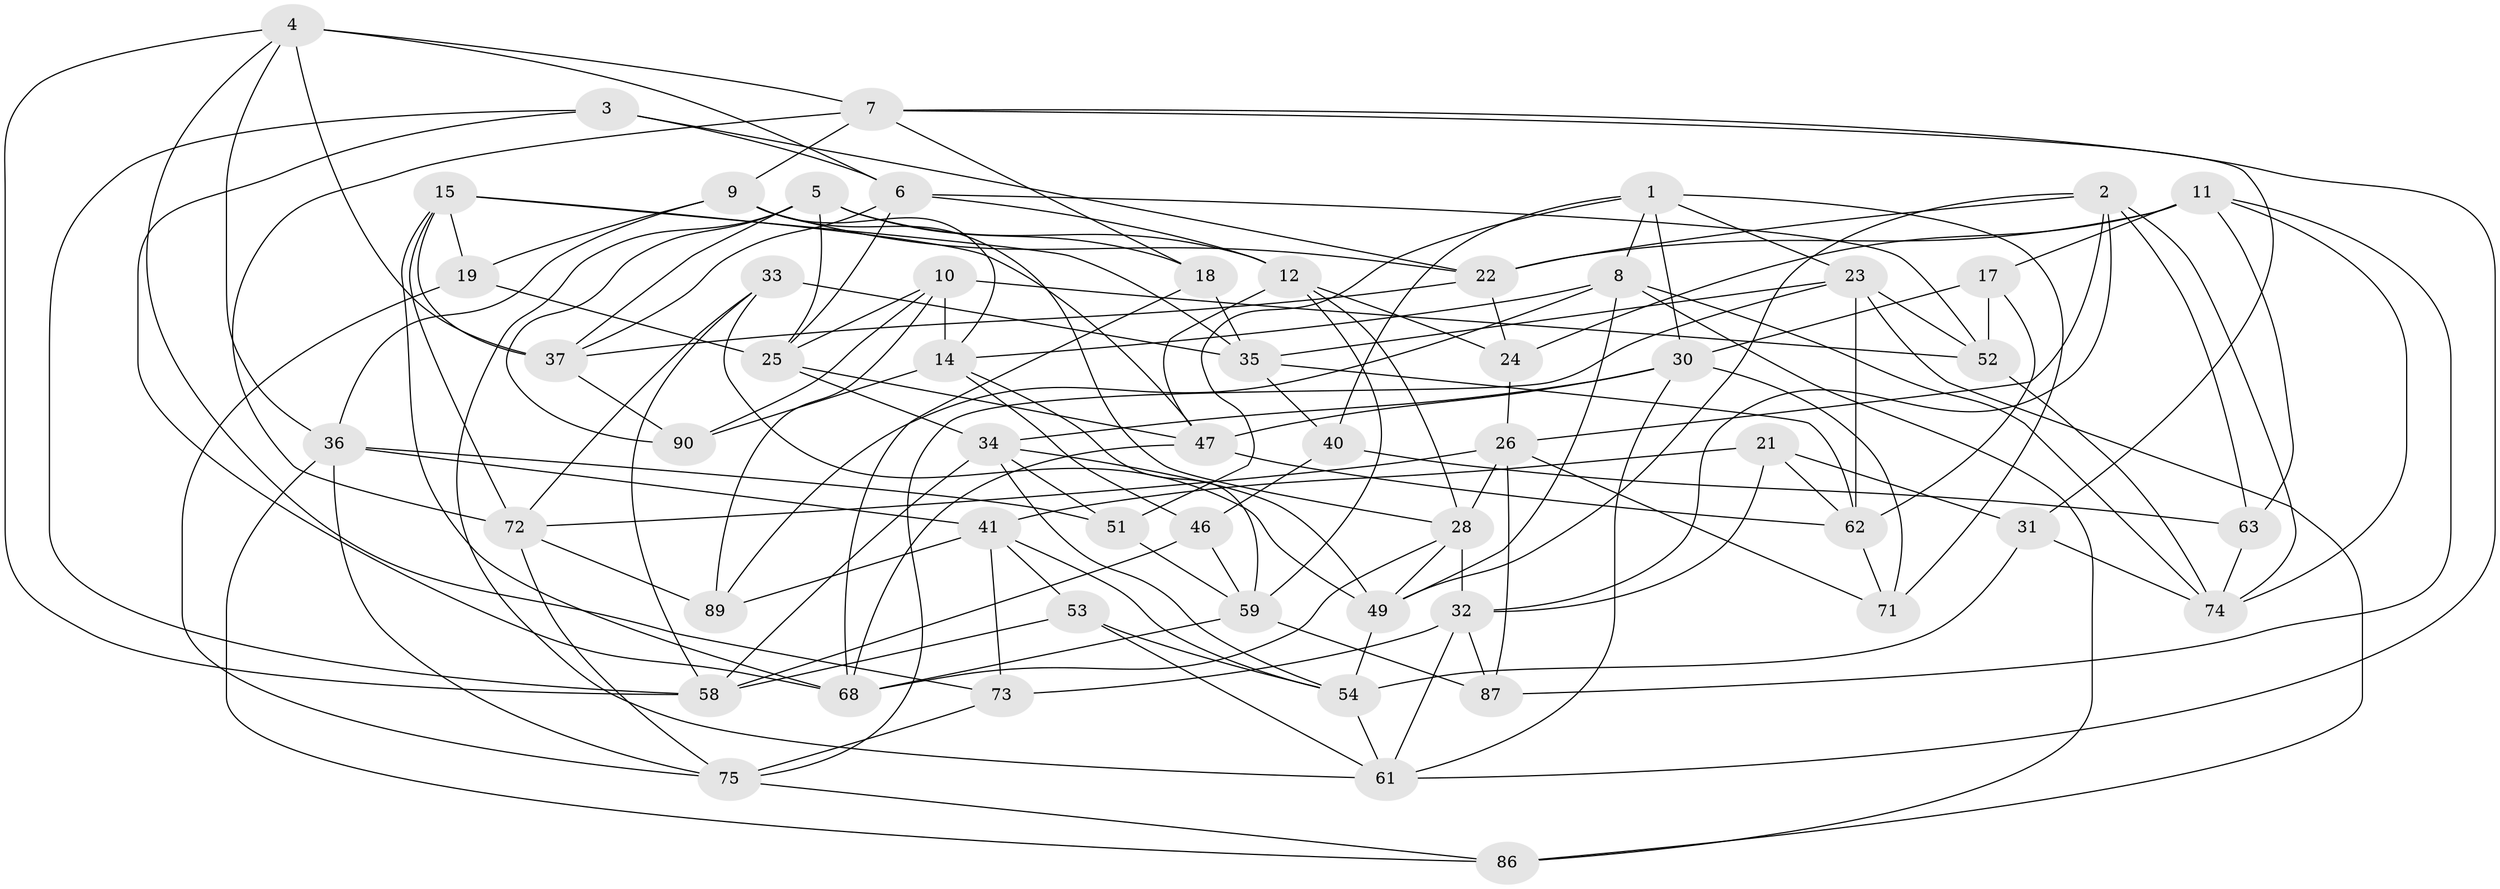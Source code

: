 // original degree distribution, {4: 1.0}
// Generated by graph-tools (version 1.1) at 2025/42/03/06/25 10:42:22]
// undirected, 56 vertices, 148 edges
graph export_dot {
graph [start="1"]
  node [color=gray90,style=filled];
  1 [super="+43"];
  2 [super="+64"];
  3;
  4 [super="+20"];
  5 [super="+13"];
  6 [super="+16"];
  7 [super="+77"];
  8 [super="+44"];
  9 [super="+85"];
  10 [super="+29"];
  11 [super="+48"];
  12 [super="+82"];
  14 [super="+50"];
  15 [super="+56"];
  17;
  18;
  19;
  21;
  22 [super="+42"];
  23 [super="+27"];
  24;
  25 [super="+38"];
  26 [super="+66"];
  28 [super="+67"];
  30 [super="+69"];
  31;
  32 [super="+79"];
  33;
  34 [super="+84"];
  35 [super="+39"];
  36 [super="+92"];
  37 [super="+45"];
  40;
  41 [super="+83"];
  46;
  47 [super="+57"];
  49 [super="+55"];
  51;
  52 [super="+70"];
  53;
  54 [super="+80"];
  58 [super="+65"];
  59 [super="+60"];
  61 [super="+81"];
  62 [super="+76"];
  63;
  68 [super="+93"];
  71;
  72 [super="+88"];
  73;
  74 [super="+91"];
  75 [super="+78"];
  86;
  87;
  89;
  90;
  1 -- 51;
  1 -- 23;
  1 -- 30;
  1 -- 8;
  1 -- 40;
  1 -- 71;
  2 -- 26;
  2 -- 63;
  2 -- 32;
  2 -- 49;
  2 -- 74;
  2 -- 22;
  3 -- 68;
  3 -- 22;
  3 -- 58;
  3 -- 6;
  4 -- 7;
  4 -- 73;
  4 -- 58;
  4 -- 37;
  4 -- 36;
  4 -- 6;
  5 -- 90;
  5 -- 25;
  5 -- 12;
  5 -- 37;
  5 -- 18;
  5 -- 61;
  6 -- 12;
  6 -- 37;
  6 -- 25;
  6 -- 52;
  7 -- 9;
  7 -- 72;
  7 -- 18;
  7 -- 31;
  7 -- 61;
  8 -- 89;
  8 -- 86;
  8 -- 74;
  8 -- 14;
  8 -- 49;
  9 -- 19;
  9 -- 14;
  9 -- 28;
  9 -- 36;
  9 -- 22;
  10 -- 89;
  10 -- 14;
  10 -- 52 [weight=2];
  10 -- 25;
  10 -- 90;
  11 -- 63;
  11 -- 22;
  11 -- 17;
  11 -- 24;
  11 -- 74;
  11 -- 87;
  12 -- 59;
  12 -- 24;
  12 -- 47;
  12 -- 28;
  14 -- 46;
  14 -- 90;
  14 -- 59;
  15 -- 37;
  15 -- 47;
  15 -- 35;
  15 -- 72;
  15 -- 19;
  15 -- 68;
  17 -- 52;
  17 -- 62;
  17 -- 30;
  18 -- 68;
  18 -- 35;
  19 -- 25;
  19 -- 75;
  21 -- 62;
  21 -- 31;
  21 -- 41;
  21 -- 32;
  22 -- 24;
  22 -- 37;
  23 -- 86;
  23 -- 75;
  23 -- 35;
  23 -- 52;
  23 -- 62;
  24 -- 26;
  25 -- 34;
  25 -- 47;
  26 -- 28;
  26 -- 72;
  26 -- 87;
  26 -- 71;
  28 -- 32;
  28 -- 68;
  28 -- 49;
  30 -- 61;
  30 -- 34;
  30 -- 71;
  30 -- 47;
  31 -- 74;
  31 -- 54;
  32 -- 73;
  32 -- 61;
  32 -- 87;
  33 -- 35;
  33 -- 72;
  33 -- 49;
  33 -- 58;
  34 -- 49;
  34 -- 51;
  34 -- 54;
  34 -- 58;
  35 -- 40;
  35 -- 62;
  36 -- 86;
  36 -- 51;
  36 -- 75;
  36 -- 41;
  37 -- 90;
  40 -- 63;
  40 -- 46;
  41 -- 73;
  41 -- 89;
  41 -- 54;
  41 -- 53;
  46 -- 59;
  46 -- 58;
  47 -- 62;
  47 -- 68;
  49 -- 54;
  51 -- 59;
  52 -- 74;
  53 -- 58;
  53 -- 54;
  53 -- 61;
  54 -- 61;
  59 -- 87;
  59 -- 68;
  62 -- 71;
  63 -- 74;
  72 -- 75;
  72 -- 89;
  73 -- 75;
  75 -- 86;
}
